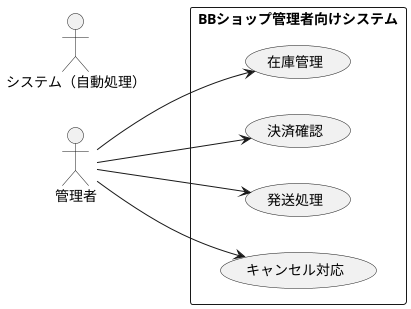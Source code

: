 @startuml bbshop
left to right direction

actor 管理者
actor "システム（自動処理）" as システム

rectangle "BBショップ管理者向けシステム" {
  (在庫管理)
  (決済確認)
  (発送処理)
  (キャンセル対応)
}

管理者 --> (在庫管理)
管理者 --> (決済確認)
管理者 --> (発送処理)
管理者 --> (キャンセル対応)

@enduml
